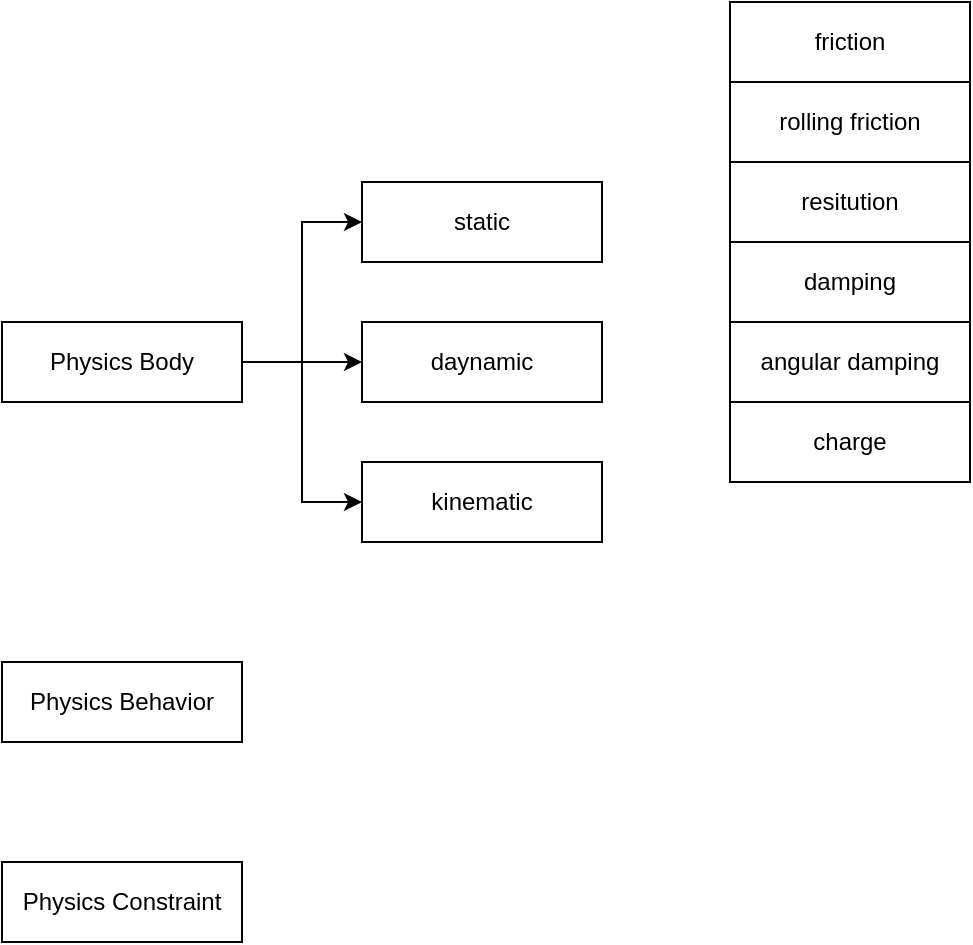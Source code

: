 <mxfile version="16.1.0" type="github">
  <diagram id="TO8Cm1dBxi690jHz4DRG" name="Page-1">
    <mxGraphModel dx="1298" dy="3097" grid="1" gridSize="10" guides="1" tooltips="1" connect="1" arrows="1" fold="1" page="1" pageScale="1" pageWidth="827" pageHeight="1169" math="0" shadow="0">
      <root>
        <mxCell id="0" />
        <mxCell id="1" parent="0" />
        <mxCell id="jOTpUi9bDgoCiOJ9HlCg-5" style="edgeStyle=orthogonalEdgeStyle;rounded=0;orthogonalLoop=1;jettySize=auto;html=1;entryX=0;entryY=0.5;entryDx=0;entryDy=0;" edge="1" parent="1" source="jOTpUi9bDgoCiOJ9HlCg-1" target="jOTpUi9bDgoCiOJ9HlCg-2">
          <mxGeometry relative="1" as="geometry" />
        </mxCell>
        <mxCell id="jOTpUi9bDgoCiOJ9HlCg-6" style="edgeStyle=orthogonalEdgeStyle;rounded=0;orthogonalLoop=1;jettySize=auto;html=1;" edge="1" parent="1" source="jOTpUi9bDgoCiOJ9HlCg-1" target="jOTpUi9bDgoCiOJ9HlCg-3">
          <mxGeometry relative="1" as="geometry" />
        </mxCell>
        <mxCell id="jOTpUi9bDgoCiOJ9HlCg-7" style="edgeStyle=orthogonalEdgeStyle;rounded=0;orthogonalLoop=1;jettySize=auto;html=1;entryX=0;entryY=0.5;entryDx=0;entryDy=0;" edge="1" parent="1" source="jOTpUi9bDgoCiOJ9HlCg-1" target="jOTpUi9bDgoCiOJ9HlCg-4">
          <mxGeometry relative="1" as="geometry" />
        </mxCell>
        <mxCell id="jOTpUi9bDgoCiOJ9HlCg-1" value="Physics Body" style="rounded=0;whiteSpace=wrap;html=1;" vertex="1" parent="1">
          <mxGeometry x="50" y="-1890" width="120" height="40" as="geometry" />
        </mxCell>
        <mxCell id="jOTpUi9bDgoCiOJ9HlCg-2" value="static" style="rounded=0;whiteSpace=wrap;html=1;" vertex="1" parent="1">
          <mxGeometry x="230" y="-1960" width="120" height="40" as="geometry" />
        </mxCell>
        <mxCell id="jOTpUi9bDgoCiOJ9HlCg-3" value="daynamic" style="rounded=0;whiteSpace=wrap;html=1;" vertex="1" parent="1">
          <mxGeometry x="230" y="-1890" width="120" height="40" as="geometry" />
        </mxCell>
        <mxCell id="jOTpUi9bDgoCiOJ9HlCg-4" value="kinematic" style="rounded=0;whiteSpace=wrap;html=1;" vertex="1" parent="1">
          <mxGeometry x="230" y="-1820" width="120" height="40" as="geometry" />
        </mxCell>
        <mxCell id="jOTpUi9bDgoCiOJ9HlCg-8" value="rolling friction" style="rounded=0;whiteSpace=wrap;html=1;" vertex="1" parent="1">
          <mxGeometry x="414" y="-2010" width="120" height="40" as="geometry" />
        </mxCell>
        <mxCell id="jOTpUi9bDgoCiOJ9HlCg-9" value="resitution" style="rounded=0;whiteSpace=wrap;html=1;" vertex="1" parent="1">
          <mxGeometry x="414" y="-1970" width="120" height="40" as="geometry" />
        </mxCell>
        <mxCell id="jOTpUi9bDgoCiOJ9HlCg-10" value="friction" style="rounded=0;whiteSpace=wrap;html=1;" vertex="1" parent="1">
          <mxGeometry x="414" y="-2050" width="120" height="40" as="geometry" />
        </mxCell>
        <mxCell id="jOTpUi9bDgoCiOJ9HlCg-11" value="damping" style="rounded=0;whiteSpace=wrap;html=1;" vertex="1" parent="1">
          <mxGeometry x="414" y="-1930" width="120" height="40" as="geometry" />
        </mxCell>
        <mxCell id="jOTpUi9bDgoCiOJ9HlCg-12" value="angular damping" style="rounded=0;whiteSpace=wrap;html=1;" vertex="1" parent="1">
          <mxGeometry x="414" y="-1890" width="120" height="40" as="geometry" />
        </mxCell>
        <mxCell id="jOTpUi9bDgoCiOJ9HlCg-13" value="charge" style="rounded=0;whiteSpace=wrap;html=1;" vertex="1" parent="1">
          <mxGeometry x="414" y="-1850" width="120" height="40" as="geometry" />
        </mxCell>
        <mxCell id="jOTpUi9bDgoCiOJ9HlCg-14" value="Physics Behavior" style="rounded=0;whiteSpace=wrap;html=1;" vertex="1" parent="1">
          <mxGeometry x="50" y="-1720" width="120" height="40" as="geometry" />
        </mxCell>
        <mxCell id="jOTpUi9bDgoCiOJ9HlCg-15" value="Physics Constraint" style="rounded=0;whiteSpace=wrap;html=1;" vertex="1" parent="1">
          <mxGeometry x="50" y="-1620" width="120" height="40" as="geometry" />
        </mxCell>
      </root>
    </mxGraphModel>
  </diagram>
</mxfile>

